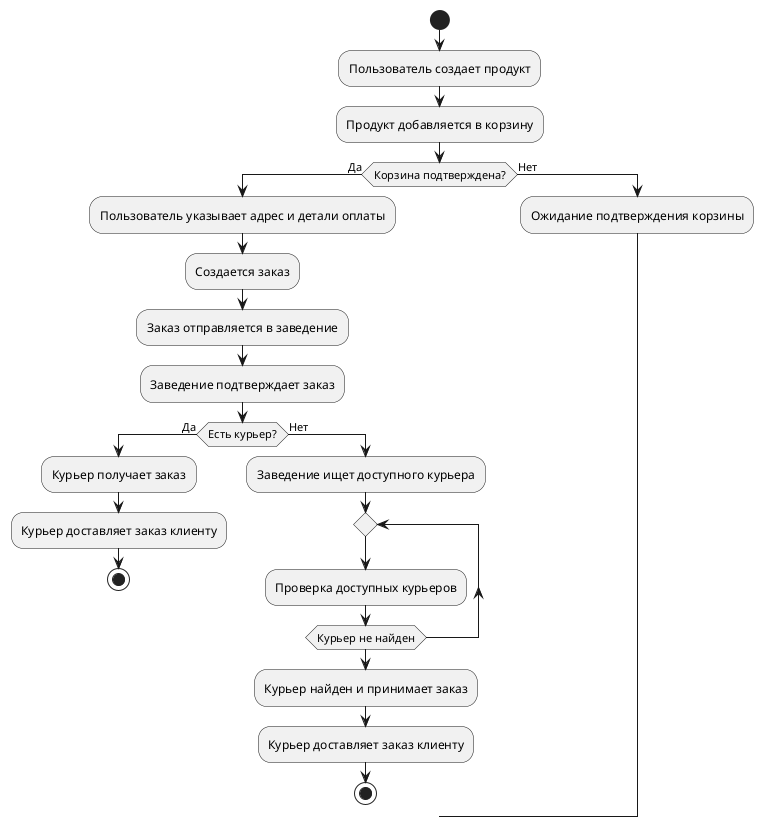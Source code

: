 @startuml
start
:Пользователь создает продукт;
:Продукт добавляется в корзину;
if (Корзина подтверждена?) then (Да)
  :Пользователь указывает адрес и детали оплаты;
  :Создается заказ;
  :Заказ отправляется в заведение;
  :Заведение подтверждает заказ;
  if (Есть курьер?) then (Да)
    :Курьер получает заказ;
    :Курьер доставляет заказ клиенту;
    stop
  else (Нет)
    :Заведение ищет доступного курьера;
    repeat
      :Проверка доступных курьеров;
    repeat while (Курьер не найден)
    :Курьер найден и принимает заказ;
    :Курьер доставляет заказ клиенту;
    stop
  endif
else (Нет)
  :Ожидание подтверждения корзины;
endif
@enduml

